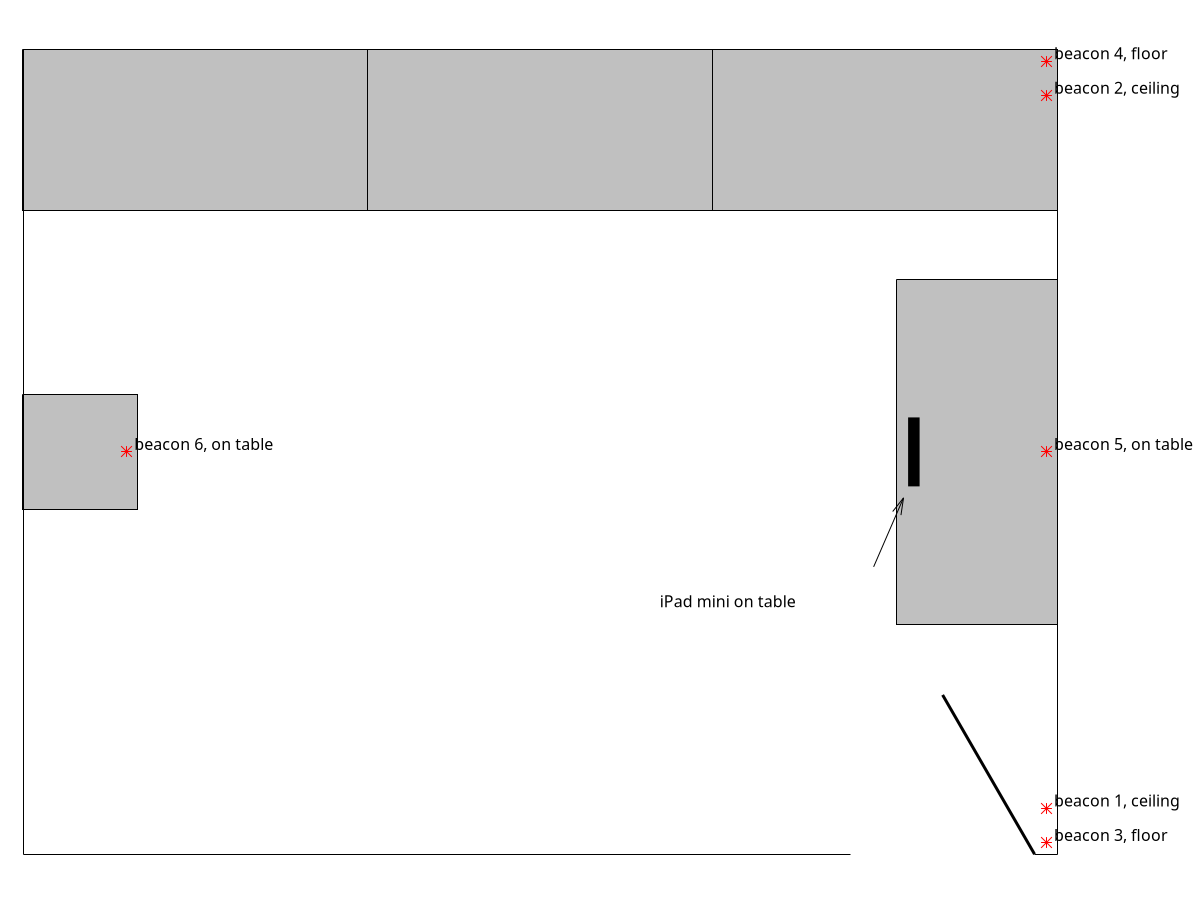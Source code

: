 set xrange [0:5]
set yrange [0:3.5]
unset border
unset ytics
unset xtics
unset key
set size ratio -1

set arrow 1 from 0  ,0   rto 3.6 ,0   nohead
set arrow 2 from 4.5,0   rto 0   ,3.5 nohead
set arrow 3 from 0  ,0   rto 0   ,3.5 nohead
set arrow 4 from 0  ,3.5 rto 4.5 ,0   nohead
set arrow 5 from 4.5,0   rto -.1 ,0   nohead
set arrow 6 from 4.4,0   rto -.4,.4*(3**.5)   lw 3 nohead

set object 1 polygon from 0,3.5 rto 1.5,0 rto 0,-.7 rto -1.5,0 rto 0,.7 fs solid border rgb 'black' fc rgb 'grey'
set object 2 polygon from 1.5,3.5 rto 1.5,0 rto 0,-.7 rto -1.5,0 rto 0,.7 fs solid border rgb 'black' fc rgb 'grey'
set object 3 polygon from 3,3.5 rto 1.5,0 rto 0,-.7 rto -1.5,0 rto 0,.7 fs solid border rgb 'black' fc rgb 'grey'

set object 10 polygon from 3.8,2.5 rto 0,-1.5 rto .7,0 rto 0,1.5 rto -.7,0 fs solid border rgb 'black' fc rgb 'grey'
set object 11 polygon from 0,2 rto .5,0 rto 0,-.5 rto -.5,0 rto 0,.5 fs solid border rgb 'black' fc rgb 'grey'

set pointsize 1.8
set label 1 'beacon 1, ceiling'  at 4.45,0.20 front point lt 3 lc rgb 'red'
set label 3 'beacon 3, floor'    at 4.45,0.05 front point lt 3 lc rgb 'red'
set label 2 'beacon 2, ceiling'  at 4.45,3.30 front point lt 3 lc rgb 'red'
set label 4 'beacon 4, floor'    at 4.45,3.45 front point lt 3 lc rgb 'red'

set label 5 'beacon 5, on table' at 4.45,1.75 front point lt 3 lc rgb 'red'
set label 6 'beacon 6, on table' at 0.45,1.75 front point lt 3 lc rgb 'red'


set object 20 rectangle from 3.85,1.6 rto .05,.3 fs solid noborder fc rgb 'black'
set label 20 'iPad mini on table' at 2.77,1.1 front
set arrow 20 from 3.7,1.25 rto .13,.3 head lc rgb 'black'

plot NaN
